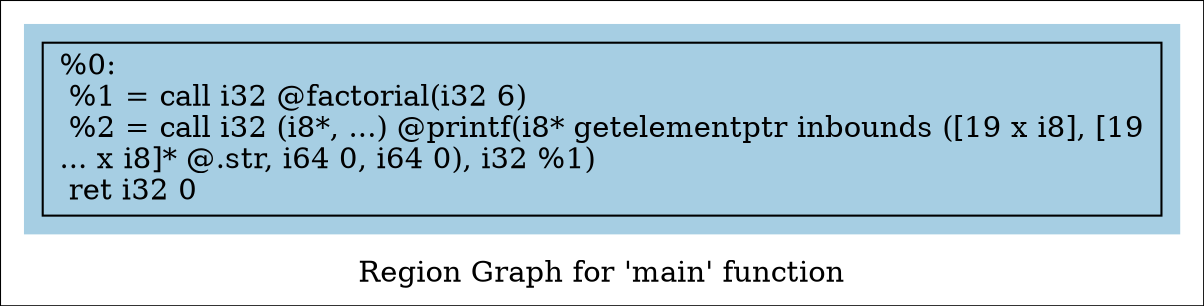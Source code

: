digraph "Region Graph for 'main' function" {
	label="Region Graph for 'main' function";

	Node0x558377d13e70 [shape=record,label="{%0:\l  %1 = call i32 @factorial(i32 6)\l  %2 = call i32 (i8*, ...) @printf(i8* getelementptr inbounds ([19 x i8], [19\l... x i8]* @.str, i64 0, i64 0), i32 %1)\l  ret i32 0\l}"];
	colorscheme = "paired12"
        subgraph cluster_0x558377d16380 {
          label = "";
          style = filled;
          color = 1
          Node0x558377d13e70;
        }
}
